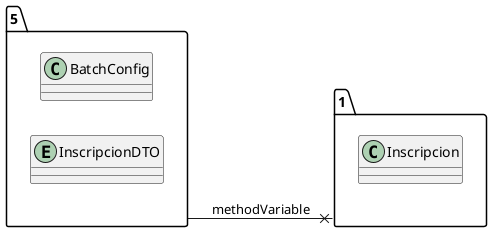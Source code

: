 @startuml 
allow_mixing
left to right direction
package "5"{
class BatchConfig
entity InscripcionDTO

}
package "1"{
class Inscripcion

}
"5" --x "1":methodVariable
@enduml